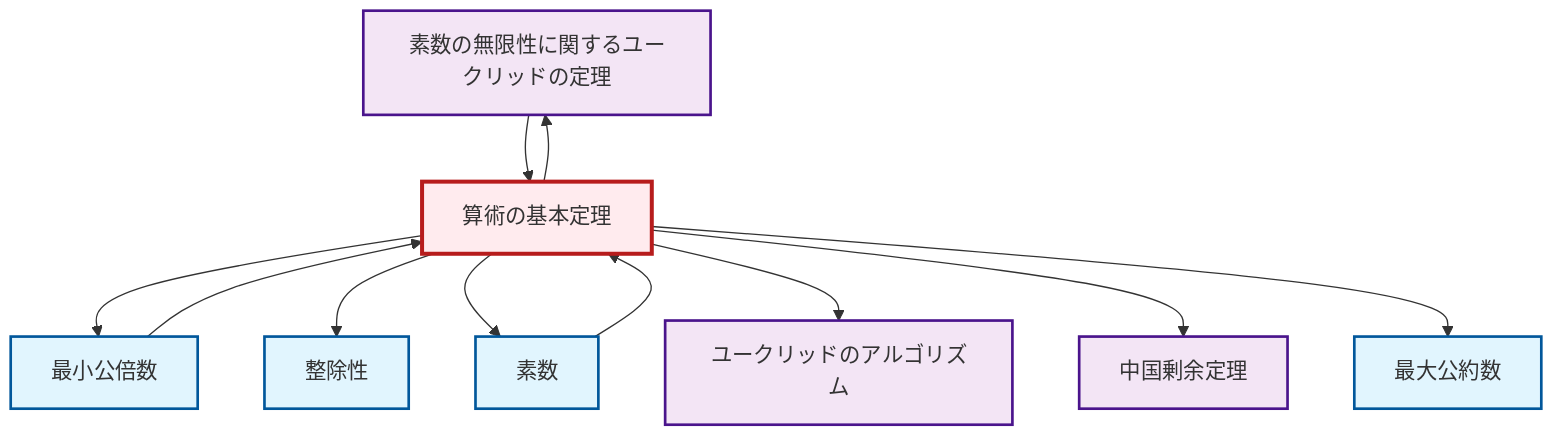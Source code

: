 graph TD
    classDef definition fill:#e1f5fe,stroke:#01579b,stroke-width:2px
    classDef theorem fill:#f3e5f5,stroke:#4a148c,stroke-width:2px
    classDef axiom fill:#fff3e0,stroke:#e65100,stroke-width:2px
    classDef example fill:#e8f5e9,stroke:#1b5e20,stroke-width:2px
    classDef current fill:#ffebee,stroke:#b71c1c,stroke-width:3px
    thm-euclid-infinitude-primes["素数の無限性に関するユークリッドの定理"]:::theorem
    def-prime["素数"]:::definition
    thm-euclidean-algorithm["ユークリッドのアルゴリズム"]:::theorem
    def-lcm["最小公倍数"]:::definition
    def-gcd["最大公約数"]:::definition
    thm-fundamental-arithmetic["算術の基本定理"]:::theorem
    def-divisibility["整除性"]:::definition
    thm-chinese-remainder["中国剰余定理"]:::theorem
    thm-fundamental-arithmetic --> def-lcm
    thm-fundamental-arithmetic --> def-divisibility
    def-prime --> thm-fundamental-arithmetic
    thm-fundamental-arithmetic --> def-prime
    thm-fundamental-arithmetic --> thm-euclidean-algorithm
    thm-fundamental-arithmetic --> thm-chinese-remainder
    thm-euclid-infinitude-primes --> thm-fundamental-arithmetic
    thm-fundamental-arithmetic --> thm-euclid-infinitude-primes
    thm-fundamental-arithmetic --> def-gcd
    def-lcm --> thm-fundamental-arithmetic
    class thm-fundamental-arithmetic current